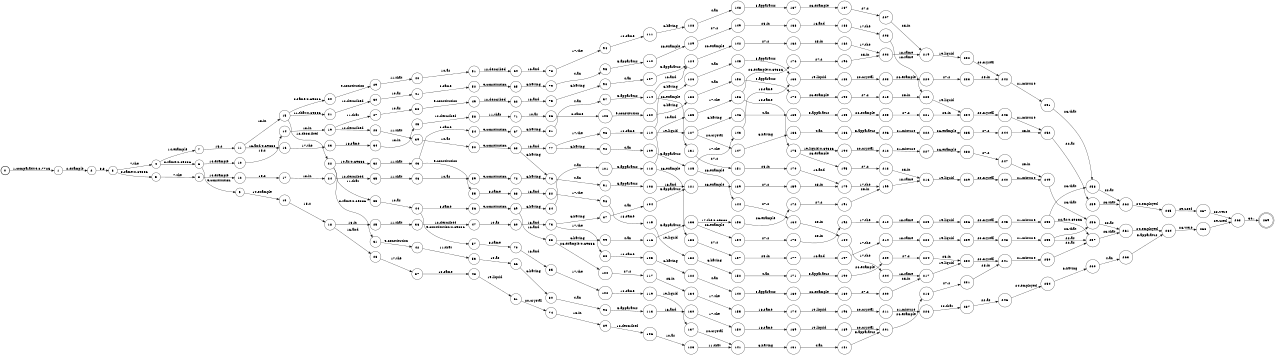 digraph FST {
rankdir = LR;
size = "8.5,11";
label = "";
center = 1;
orientation = Portrait;
ranksep = "0.4";
nodesep = "0.25";
0 [label = "0", shape = circle, style = bold, fontsize = 14]
	0 -> 1 [label = "1:comparative/2.7725", fontsize = 14];
1 [label = "1", shape = circle, style = solid, fontsize = 14]
	1 -> 2 [label = "2:example", fontsize = 14];
2 [label = "2", shape = circle, style = solid, fontsize = 14]
	2 -> 3 [label = "3:3", fontsize = 14];
3 [label = "3", shape = circle, style = solid, fontsize = 14]
	3 -> 4 [label = "7:the", fontsize = 14];
	3 -> 5 [label = "8:same/0.69336", fontsize = 14];
4 [label = "4", shape = circle, style = solid, fontsize = 14]
	4 -> 7 [label = "14:example", fontsize = 14];
	4 -> 6 [label = "8:same/0.69336", fontsize = 14];
5 [label = "5", shape = circle, style = solid, fontsize = 14]
	5 -> 8 [label = "7:the", fontsize = 14];
6 [label = "6", shape = circle, style = solid, fontsize = 14]
	6 -> 10 [label = "14:example", fontsize = 14];
	6 -> 9 [label = "9:constitution", fontsize = 14];
7 [label = "7", shape = circle, style = solid, fontsize = 14]
	7 -> 11 [label = "15:2", fontsize = 14];
8 [label = "8", shape = circle, style = solid, fontsize = 14]
	8 -> 12 [label = "14:example", fontsize = 14];
9 [label = "9", shape = circle, style = solid, fontsize = 14]
	9 -> 13 [label = "14:example", fontsize = 14];
10 [label = "10", shape = circle, style = solid, fontsize = 14]
	10 -> 14 [label = "15:2", fontsize = 14];
11 [label = "11", shape = circle, style = solid, fontsize = 14]
	11 -> 15 [label = "13:in", fontsize = 14];
	11 -> 16 [label = "16:and/0.69336", fontsize = 14];
12 [label = "12", shape = circle, style = solid, fontsize = 14]
	12 -> 17 [label = "15:2", fontsize = 14];
13 [label = "13", shape = circle, style = solid, fontsize = 14]
	13 -> 18 [label = "15:2", fontsize = 14];
14 [label = "14", shape = circle, style = solid, fontsize = 14]
	14 -> 19 [label = "13:in", fontsize = 14];
15 [label = "15", shape = circle, style = solid, fontsize = 14]
	15 -> 20 [label = "8:same/0.69336", fontsize = 14];
	15 -> 21 [label = "11:that/0.69336", fontsize = 14];
	15 -> 22 [label = "12:described", fontsize = 14];
16 [label = "16", shape = circle, style = solid, fontsize = 14]
	16 -> 23 [label = "17:the", fontsize = 14];
17 [label = "17", shape = circle, style = solid, fontsize = 14]
	17 -> 24 [label = "13:in", fontsize = 14];
18 [label = "18", shape = circle, style = solid, fontsize = 14]
	18 -> 25 [label = "13:in", fontsize = 14];
	18 -> 26 [label = "16:and", fontsize = 14];
19 [label = "19", shape = circle, style = solid, fontsize = 14]
	19 -> 27 [label = "11:that", fontsize = 14];
	19 -> 28 [label = "12:described", fontsize = 14];
20 [label = "20", shape = circle, style = solid, fontsize = 14]
	20 -> 29 [label = "9:constitution", fontsize = 14];
21 [label = "21", shape = circle, style = solid, fontsize = 14]
	21 -> 30 [label = "12:described", fontsize = 14];
22 [label = "22", shape = circle, style = solid, fontsize = 14]
	22 -> 31 [label = "8:same/0.69336", fontsize = 14];
	22 -> 32 [label = "10:as/0.69336", fontsize = 14];
	22 -> 33 [label = "11:that", fontsize = 14];
23 [label = "23", shape = circle, style = solid, fontsize = 14]
	23 -> 34 [label = "18:same", fontsize = 14];
24 [label = "24", shape = circle, style = solid, fontsize = 14]
	24 -> 35 [label = "12:described", fontsize = 14];
25 [label = "25", shape = circle, style = solid, fontsize = 14]
	25 -> 36 [label = "11:that", fontsize = 14];
26 [label = "26", shape = circle, style = solid, fontsize = 14]
	26 -> 37 [label = "17:the", fontsize = 14];
27 [label = "27", shape = circle, style = solid, fontsize = 14]
	27 -> 38 [label = "10:as", fontsize = 14];
28 [label = "28", shape = circle, style = solid, fontsize = 14]
	28 -> 39 [label = "11:that", fontsize = 14];
29 [label = "29", shape = circle, style = solid, fontsize = 14]
	29 -> 40 [label = "11:that", fontsize = 14];
30 [label = "30", shape = circle, style = solid, fontsize = 14]
	30 -> 41 [label = "10:as", fontsize = 14];
31 [label = "31", shape = circle, style = solid, fontsize = 14]
	31 -> 42 [label = "9:constitution", fontsize = 14];
32 [label = "32", shape = circle, style = solid, fontsize = 14]
	32 -> 43 [label = "11:that", fontsize = 14];
33 [label = "33", shape = circle, style = solid, fontsize = 14]
	33 -> 44 [label = "10:as", fontsize = 14];
34 [label = "34", shape = circle, style = solid, fontsize = 14]
	34 -> 45 [label = "13:in", fontsize = 14];
35 [label = "35", shape = circle, style = solid, fontsize = 14]
	35 -> 46 [label = "11:that", fontsize = 14];
36 [label = "36", shape = circle, style = solid, fontsize = 14]
	36 -> 47 [label = "12:described", fontsize = 14];
37 [label = "37", shape = circle, style = solid, fontsize = 14]
	37 -> 48 [label = "18:same", fontsize = 14];
38 [label = "38", shape = circle, style = solid, fontsize = 14]
	38 -> 49 [label = "9:constitution", fontsize = 14];
39 [label = "39", shape = circle, style = solid, fontsize = 14]
	39 -> 50 [label = "10:as", fontsize = 14];
40 [label = "40", shape = circle, style = solid, fontsize = 14]
	40 -> 51 [label = "10:as", fontsize = 14];
41 [label = "41", shape = circle, style = solid, fontsize = 14]
	41 -> 52 [label = "8:same", fontsize = 14];
42 [label = "42", shape = circle, style = solid, fontsize = 14]
	42 -> 53 [label = "11:that", fontsize = 14];
43 [label = "43", shape = circle, style = solid, fontsize = 14]
	43 -> 54 [label = "8:same", fontsize = 14];
	43 -> 55 [label = "9:constitution", fontsize = 14];
44 [label = "44", shape = circle, style = solid, fontsize = 14]
	44 -> 56 [label = "8:same", fontsize = 14];
	44 -> 57 [label = "9:constitution/0.69336", fontsize = 14];
45 [label = "45", shape = circle, style = solid, fontsize = 14]
	45 -> 58 [label = "12:described", fontsize = 14];
46 [label = "46", shape = circle, style = solid, fontsize = 14]
	46 -> 59 [label = "10:as", fontsize = 14];
47 [label = "47", shape = circle, style = solid, fontsize = 14]
	47 -> 60 [label = "10:as", fontsize = 14];
48 [label = "48", shape = circle, style = solid, fontsize = 14]
	48 -> 61 [label = "19:liquid", fontsize = 14];
49 [label = "49", shape = circle, style = solid, fontsize = 14]
	49 -> 62 [label = "12:described", fontsize = 14];
50 [label = "50", shape = circle, style = solid, fontsize = 14]
	50 -> 63 [label = "9:constitution", fontsize = 14];
51 [label = "51", shape = circle, style = solid, fontsize = 14]
	51 -> 64 [label = "12:described", fontsize = 14];
52 [label = "52", shape = circle, style = solid, fontsize = 14]
	52 -> 65 [label = "9:constitution", fontsize = 14];
53 [label = "53", shape = circle, style = solid, fontsize = 14]
	53 -> 66 [label = "10:as", fontsize = 14];
54 [label = "54", shape = circle, style = solid, fontsize = 14]
	54 -> 67 [label = "9:constitution", fontsize = 14];
55 [label = "55", shape = circle, style = solid, fontsize = 14]
	55 -> 68 [label = "8:same", fontsize = 14];
56 [label = "56", shape = circle, style = solid, fontsize = 14]
	56 -> 69 [label = "9:constitution", fontsize = 14];
57 [label = "57", shape = circle, style = solid, fontsize = 14]
	57 -> 70 [label = "8:same", fontsize = 14];
58 [label = "58", shape = circle, style = solid, fontsize = 14]
	58 -> 71 [label = "11:that", fontsize = 14];
59 [label = "59", shape = circle, style = solid, fontsize = 14]
	59 -> 72 [label = "9:constitution", fontsize = 14];
60 [label = "60", shape = circle, style = solid, fontsize = 14]
	60 -> 73 [label = "16:and", fontsize = 14];
61 [label = "61", shape = circle, style = solid, fontsize = 14]
	61 -> 74 [label = "20:crystal", fontsize = 14];
62 [label = "62", shape = circle, style = solid, fontsize = 14]
	62 -> 75 [label = "16:and", fontsize = 14];
63 [label = "63", shape = circle, style = solid, fontsize = 14]
	63 -> 76 [label = "6:having", fontsize = 14];
	63 -> 77 [label = "16:and", fontsize = 14];
64 [label = "64", shape = circle, style = solid, fontsize = 14]
	64 -> 78 [label = "16:and", fontsize = 14];
65 [label = "65", shape = circle, style = solid, fontsize = 14]
	65 -> 79 [label = "6:having", fontsize = 14];
66 [label = "66", shape = circle, style = solid, fontsize = 14]
	66 -> 80 [label = "6:having", fontsize = 14];
67 [label = "67", shape = circle, style = solid, fontsize = 14]
	67 -> 81 [label = "6:having", fontsize = 14];
68 [label = "68", shape = circle, style = solid, fontsize = 14]
	68 -> 82 [label = "16:and", fontsize = 14];
69 [label = "69", shape = circle, style = solid, fontsize = 14]
	69 -> 84 [label = "6:having", fontsize = 14];
	69 -> 83 [label = "16:and", fontsize = 14];
70 [label = "70", shape = circle, style = solid, fontsize = 14]
	70 -> 85 [label = "16:and", fontsize = 14];
71 [label = "71", shape = circle, style = solid, fontsize = 14]
	71 -> 86 [label = "10:as", fontsize = 14];
72 [label = "72", shape = circle, style = solid, fontsize = 14]
	72 -> 76 [label = "6:having", fontsize = 14];
73 [label = "73", shape = circle, style = solid, fontsize = 14]
	73 -> 87 [label = "6:having", fontsize = 14];
	73 -> 88 [label = "17:the", fontsize = 14];
74 [label = "74", shape = circle, style = solid, fontsize = 14]
	74 -> 89 [label = "13:in", fontsize = 14];
75 [label = "75", shape = circle, style = solid, fontsize = 14]
	75 -> 90 [label = "6:having", fontsize = 14];
76 [label = "76", shape = circle, style = solid, fontsize = 14]
	76 -> 91 [label = "4:an", fontsize = 14];
77 [label = "77", shape = circle, style = solid, fontsize = 14]
	77 -> 92 [label = "6:having", fontsize = 14];
	77 -> 93 [label = "17:the", fontsize = 14];
78 [label = "78", shape = circle, style = solid, fontsize = 14]
	78 -> 94 [label = "17:the", fontsize = 14];
79 [label = "79", shape = circle, style = solid, fontsize = 14]
	79 -> 95 [label = "4:an", fontsize = 14];
80 [label = "80", shape = circle, style = solid, fontsize = 14]
	80 -> 96 [label = "4:an", fontsize = 14];
81 [label = "81", shape = circle, style = solid, fontsize = 14]
	81 -> 97 [label = "4:an", fontsize = 14];
82 [label = "82", shape = circle, style = solid, fontsize = 14]
	82 -> 98 [label = "17:the", fontsize = 14];
83 [label = "83", shape = circle, style = solid, fontsize = 14]
	83 -> 100 [label = "26:example/0.69336", fontsize = 14];
	83 -> 99 [label = "6:having", fontsize = 14];
84 [label = "84", shape = circle, style = solid, fontsize = 14]
	84 -> 101 [label = "4:an", fontsize = 14];
85 [label = "85", shape = circle, style = solid, fontsize = 14]
	85 -> 102 [label = "17:the", fontsize = 14];
86 [label = "86", shape = circle, style = solid, fontsize = 14]
	86 -> 103 [label = "8:same", fontsize = 14];
87 [label = "87", shape = circle, style = solid, fontsize = 14]
	87 -> 104 [label = "4:an", fontsize = 14];
88 [label = "88", shape = circle, style = solid, fontsize = 14]
	88 -> 105 [label = "18:same", fontsize = 14];
89 [label = "89", shape = circle, style = solid, fontsize = 14]
	89 -> 106 [label = "12:described", fontsize = 14];
90 [label = "90", shape = circle, style = solid, fontsize = 14]
	90 -> 107 [label = "4:an", fontsize = 14];
91 [label = "91", shape = circle, style = solid, fontsize = 14]
	91 -> 108 [label = "5:apparatus", fontsize = 14];
92 [label = "92", shape = circle, style = solid, fontsize = 14]
	92 -> 109 [label = "4:an", fontsize = 14];
93 [label = "93", shape = circle, style = solid, fontsize = 14]
	93 -> 110 [label = "18:same", fontsize = 14];
94 [label = "94", shape = circle, style = solid, fontsize = 14]
	94 -> 111 [label = "18:same", fontsize = 14];
95 [label = "95", shape = circle, style = solid, fontsize = 14]
	95 -> 112 [label = "5:apparatus", fontsize = 14];
96 [label = "96", shape = circle, style = solid, fontsize = 14]
	96 -> 113 [label = "5:apparatus", fontsize = 14];
97 [label = "97", shape = circle, style = solid, fontsize = 14]
	97 -> 114 [label = "5:apparatus", fontsize = 14];
98 [label = "98", shape = circle, style = solid, fontsize = 14]
	98 -> 115 [label = "18:same", fontsize = 14];
99 [label = "99", shape = circle, style = solid, fontsize = 14]
	99 -> 116 [label = "4:an", fontsize = 14];
100 [label = "100", shape = circle, style = solid, fontsize = 14]
	100 -> 117 [label = "27:2", fontsize = 14];
101 [label = "101", shape = circle, style = solid, fontsize = 14]
	101 -> 118 [label = "5:apparatus", fontsize = 14];
102 [label = "102", shape = circle, style = solid, fontsize = 14]
	102 -> 119 [label = "18:same", fontsize = 14];
103 [label = "103", shape = circle, style = solid, fontsize = 14]
	103 -> 120 [label = "9:constitution", fontsize = 14];
104 [label = "104", shape = circle, style = solid, fontsize = 14]
	104 -> 121 [label = "5:apparatus", fontsize = 14];
105 [label = "105", shape = circle, style = solid, fontsize = 14]
	105 -> 122 [label = "6:having", fontsize = 14];
106 [label = "106", shape = circle, style = solid, fontsize = 14]
	106 -> 123 [label = "10:as", fontsize = 14];
107 [label = "107", shape = circle, style = solid, fontsize = 14]
	107 -> 124 [label = "5:apparatus", fontsize = 14];
108 [label = "108", shape = circle, style = solid, fontsize = 14]
	108 -> 121 [label = "16:and", fontsize = 14];
109 [label = "109", shape = circle, style = solid, fontsize = 14]
	109 -> 125 [label = "5:apparatus", fontsize = 14];
110 [label = "110", shape = circle, style = solid, fontsize = 14]
	110 -> 126 [label = "6:having", fontsize = 14];
	110 -> 127 [label = "19:liquid", fontsize = 14];
111 [label = "111", shape = circle, style = solid, fontsize = 14]
	111 -> 128 [label = "6:having", fontsize = 14];
112 [label = "112", shape = circle, style = solid, fontsize = 14]
	112 -> 129 [label = "26:example", fontsize = 14];
113 [label = "113", shape = circle, style = solid, fontsize = 14]
	113 -> 130 [label = "16:and", fontsize = 14];
114 [label = "114", shape = circle, style = solid, fontsize = 14]
	114 -> 131 [label = "26:example", fontsize = 14];
	114 -> 124 [label = "16:and", fontsize = 14];
115 [label = "115", shape = circle, style = solid, fontsize = 14]
	115 -> 132 [label = "19:liquid", fontsize = 14];
116 [label = "116", shape = circle, style = solid, fontsize = 14]
	116 -> 133 [label = "5:apparatus", fontsize = 14];
117 [label = "117", shape = circle, style = solid, fontsize = 14]
	117 -> 134 [label = "25:in", fontsize = 14];
118 [label = "118", shape = circle, style = solid, fontsize = 14]
	118 -> 136 [label = "26:example", fontsize = 14];
	118 -> 135 [label = "16:and", fontsize = 14];
119 [label = "119", shape = circle, style = solid, fontsize = 14]
	119 -> 137 [label = "19:liquid", fontsize = 14];
120 [label = "120", shape = circle, style = solid, fontsize = 14]
	120 -> 138 [label = "6:having", fontsize = 14];
121 [label = "121", shape = circle, style = solid, fontsize = 14]
	121 -> 139 [label = "26:example", fontsize = 14];
122 [label = "122", shape = circle, style = solid, fontsize = 14]
	122 -> 140 [label = "4:an", fontsize = 14];
123 [label = "123", shape = circle, style = solid, fontsize = 14]
	123 -> 141 [label = "11:that", fontsize = 14];
124 [label = "124", shape = circle, style = solid, fontsize = 14]
	124 -> 142 [label = "26:example", fontsize = 14];
125 [label = "125", shape = circle, style = solid, fontsize = 14]
	125 -> 144 [label = "26:example", fontsize = 14];
	125 -> 143 [label = "17:the", fontsize = 14];
126 [label = "126", shape = circle, style = solid, fontsize = 14]
	126 -> 145 [label = "4:an", fontsize = 14];
127 [label = "127", shape = circle, style = solid, fontsize = 14]
	127 -> 146 [label = "6:having", fontsize = 14];
	127 -> 147 [label = "20:crystal", fontsize = 14];
128 [label = "128", shape = circle, style = solid, fontsize = 14]
	128 -> 148 [label = "4:an", fontsize = 14];
129 [label = "129", shape = circle, style = solid, fontsize = 14]
	129 -> 149 [label = "27:2", fontsize = 14];
130 [label = "130", shape = circle, style = solid, fontsize = 14]
	130 -> 150 [label = "17:the", fontsize = 14];
131 [label = "131", shape = circle, style = solid, fontsize = 14]
	131 -> 151 [label = "27:2", fontsize = 14];
132 [label = "132", shape = circle, style = solid, fontsize = 14]
	132 -> 152 [label = "6:having", fontsize = 14];
133 [label = "133", shape = circle, style = solid, fontsize = 14]
	133 -> 154 [label = "26:example", fontsize = 14];
	133 -> 153 [label = "17:the/0.69336", fontsize = 14];
134 [label = "134", shape = circle, style = solid, fontsize = 14]
	134 -> 155 [label = "17:the", fontsize = 14];
135 [label = "135", shape = circle, style = solid, fontsize = 14]
	135 -> 156 [label = "17:the", fontsize = 14];
136 [label = "136", shape = circle, style = solid, fontsize = 14]
	136 -> 157 [label = "27:2", fontsize = 14];
137 [label = "137", shape = circle, style = solid, fontsize = 14]
	137 -> 141 [label = "20:crystal", fontsize = 14];
138 [label = "138", shape = circle, style = solid, fontsize = 14]
	138 -> 158 [label = "4:an", fontsize = 14];
139 [label = "139", shape = circle, style = solid, fontsize = 14]
	139 -> 159 [label = "27:2", fontsize = 14];
140 [label = "140", shape = circle, style = solid, fontsize = 14]
	140 -> 160 [label = "5:apparatus", fontsize = 14];
141 [label = "141", shape = circle, style = solid, fontsize = 14]
	141 -> 161 [label = "6:having", fontsize = 14];
142 [label = "142", shape = circle, style = solid, fontsize = 14]
	142 -> 162 [label = "27:2", fontsize = 14];
143 [label = "143", shape = circle, style = solid, fontsize = 14]
	143 -> 163 [label = "18:same", fontsize = 14];
144 [label = "144", shape = circle, style = solid, fontsize = 14]
	144 -> 164 [label = "27:2", fontsize = 14];
145 [label = "145", shape = circle, style = solid, fontsize = 14]
	145 -> 163 [label = "5:apparatus", fontsize = 14];
146 [label = "146", shape = circle, style = solid, fontsize = 14]
	146 -> 165 [label = "4:an", fontsize = 14];
147 [label = "147", shape = circle, style = solid, fontsize = 14]
	147 -> 166 [label = "6:having", fontsize = 14];
148 [label = "148", shape = circle, style = solid, fontsize = 14]
	148 -> 167 [label = "5:apparatus", fontsize = 14];
149 [label = "149", shape = circle, style = solid, fontsize = 14]
	149 -> 168 [label = "25:in", fontsize = 14];
150 [label = "150", shape = circle, style = solid, fontsize = 14]
	150 -> 169 [label = "18:same", fontsize = 14];
151 [label = "151", shape = circle, style = solid, fontsize = 14]
	151 -> 170 [label = "25:in", fontsize = 14];
152 [label = "152", shape = circle, style = solid, fontsize = 14]
	152 -> 171 [label = "4:an", fontsize = 14];
153 [label = "153", shape = circle, style = solid, fontsize = 14]
	153 -> 172 [label = "26:example", fontsize = 14];
154 [label = "154", shape = circle, style = solid, fontsize = 14]
	154 -> 173 [label = "27:2", fontsize = 14];
155 [label = "155", shape = circle, style = solid, fontsize = 14]
	155 -> 174 [label = "18:same", fontsize = 14];
156 [label = "156", shape = circle, style = solid, fontsize = 14]
	156 -> 176 [label = "26:example/0.69336", fontsize = 14];
	156 -> 175 [label = "18:same", fontsize = 14];
157 [label = "157", shape = circle, style = solid, fontsize = 14]
	157 -> 177 [label = "25:in", fontsize = 14];
158 [label = "158", shape = circle, style = solid, fontsize = 14]
	158 -> 178 [label = "5:apparatus", fontsize = 14];
159 [label = "159", shape = circle, style = solid, fontsize = 14]
	159 -> 179 [label = "25:in", fontsize = 14];
160 [label = "160", shape = circle, style = solid, fontsize = 14]
	160 -> 180 [label = "26:example", fontsize = 14];
161 [label = "161", shape = circle, style = solid, fontsize = 14]
	161 -> 181 [label = "4:an", fontsize = 14];
162 [label = "162", shape = circle, style = solid, fontsize = 14]
	162 -> 182 [label = "25:in", fontsize = 14];
163 [label = "163", shape = circle, style = solid, fontsize = 14]
	163 -> 183 [label = "19:liquid", fontsize = 14];
164 [label = "164", shape = circle, style = solid, fontsize = 14]
	164 -> 184 [label = "25:in", fontsize = 14];
165 [label = "165", shape = circle, style = solid, fontsize = 14]
	165 -> 185 [label = "5:apparatus", fontsize = 14];
166 [label = "166", shape = circle, style = solid, fontsize = 14]
	166 -> 186 [label = "4:an", fontsize = 14];
167 [label = "167", shape = circle, style = solid, fontsize = 14]
	167 -> 187 [label = "26:example", fontsize = 14];
168 [label = "168", shape = circle, style = solid, fontsize = 14]
	168 -> 188 [label = "16:and", fontsize = 14];
169 [label = "169", shape = circle, style = solid, fontsize = 14]
	169 -> 189 [label = "19:liquid", fontsize = 14];
170 [label = "170", shape = circle, style = solid, fontsize = 14]
	170 -> 179 [label = "16:and", fontsize = 14];
171 [label = "171", shape = circle, style = solid, fontsize = 14]
	171 -> 190 [label = "5:apparatus", fontsize = 14];
172 [label = "172", shape = circle, style = solid, fontsize = 14]
	172 -> 191 [label = "27:2", fontsize = 14];
173 [label = "173", shape = circle, style = solid, fontsize = 14]
	173 -> 192 [label = "25:in", fontsize = 14];
174 [label = "174", shape = circle, style = solid, fontsize = 14]
	174 -> 193 [label = "19:liquid", fontsize = 14];
175 [label = "175", shape = circle, style = solid, fontsize = 14]
	175 -> 195 [label = "26:example", fontsize = 14];
	175 -> 194 [label = "19:liquid/0.69336", fontsize = 14];
176 [label = "176", shape = circle, style = solid, fontsize = 14]
	176 -> 196 [label = "27:2", fontsize = 14];
177 [label = "177", shape = circle, style = solid, fontsize = 14]
	177 -> 197 [label = "16:and", fontsize = 14];
178 [label = "178", shape = circle, style = solid, fontsize = 14]
	178 -> 198 [label = "26:example", fontsize = 14];
179 [label = "179", shape = circle, style = solid, fontsize = 14]
	179 -> 199 [label = "17:the", fontsize = 14];
180 [label = "180", shape = circle, style = solid, fontsize = 14]
	180 -> 200 [label = "27:2", fontsize = 14];
181 [label = "181", shape = circle, style = solid, fontsize = 14]
	181 -> 201 [label = "5:apparatus", fontsize = 14];
182 [label = "182", shape = circle, style = solid, fontsize = 14]
	182 -> 202 [label = "17:the", fontsize = 14];
183 [label = "183", shape = circle, style = solid, fontsize = 14]
	183 -> 203 [label = "20:crystal", fontsize = 14];
184 [label = "184", shape = circle, style = solid, fontsize = 14]
	184 -> 204 [label = "17:the", fontsize = 14];
185 [label = "185", shape = circle, style = solid, fontsize = 14]
	185 -> 205 [label = "26:example", fontsize = 14];
186 [label = "186", shape = circle, style = solid, fontsize = 14]
	186 -> 206 [label = "5:apparatus", fontsize = 14];
187 [label = "187", shape = circle, style = solid, fontsize = 14]
	187 -> 207 [label = "27:2", fontsize = 14];
188 [label = "188", shape = circle, style = solid, fontsize = 14]
	188 -> 208 [label = "17:the", fontsize = 14];
189 [label = "189", shape = circle, style = solid, fontsize = 14]
	189 -> 201 [label = "20:crystal", fontsize = 14];
190 [label = "190", shape = circle, style = solid, fontsize = 14]
	190 -> 209 [label = "26:example", fontsize = 14];
191 [label = "191", shape = circle, style = solid, fontsize = 14]
	191 -> 199 [label = "25:in", fontsize = 14];
192 [label = "192", shape = circle, style = solid, fontsize = 14]
	192 -> 210 [label = "17:the", fontsize = 14];
193 [label = "193", shape = circle, style = solid, fontsize = 14]
	193 -> 211 [label = "20:crystal", fontsize = 14];
194 [label = "194", shape = circle, style = solid, fontsize = 14]
	194 -> 212 [label = "20:crystal", fontsize = 14];
195 [label = "195", shape = circle, style = solid, fontsize = 14]
	195 -> 213 [label = "27:2", fontsize = 14];
196 [label = "196", shape = circle, style = solid, fontsize = 14]
	196 -> 202 [label = "25:in", fontsize = 14];
197 [label = "197", shape = circle, style = solid, fontsize = 14]
	197 -> 214 [label = "17:the", fontsize = 14];
198 [label = "198", shape = circle, style = solid, fontsize = 14]
	198 -> 215 [label = "27:2", fontsize = 14];
199 [label = "199", shape = circle, style = solid, fontsize = 14]
	199 -> 216 [label = "18:same", fontsize = 14];
200 [label = "200", shape = circle, style = solid, fontsize = 14]
	200 -> 217 [label = "25:in", fontsize = 14];
201 [label = "201", shape = circle, style = solid, fontsize = 14]
	201 -> 218 [label = "26:example", fontsize = 14];
202 [label = "202", shape = circle, style = solid, fontsize = 14]
	202 -> 219 [label = "18:same", fontsize = 14];
203 [label = "203", shape = circle, style = solid, fontsize = 14]
	203 -> 220 [label = "26:example", fontsize = 14];
204 [label = "204", shape = circle, style = solid, fontsize = 14]
	204 -> 217 [label = "18:same", fontsize = 14];
205 [label = "205", shape = circle, style = solid, fontsize = 14]
	205 -> 221 [label = "27:2", fontsize = 14];
206 [label = "206", shape = circle, style = solid, fontsize = 14]
	206 -> 222 [label = "21:mixture", fontsize = 14];
207 [label = "207", shape = circle, style = solid, fontsize = 14]
	207 -> 219 [label = "25:in", fontsize = 14];
208 [label = "208", shape = circle, style = solid, fontsize = 14]
	208 -> 223 [label = "18:same", fontsize = 14];
209 [label = "209", shape = circle, style = solid, fontsize = 14]
	209 -> 224 [label = "27:2", fontsize = 14];
210 [label = "210", shape = circle, style = solid, fontsize = 14]
	210 -> 225 [label = "18:same", fontsize = 14];
211 [label = "211", shape = circle, style = solid, fontsize = 14]
	211 -> 226 [label = "21:mixture", fontsize = 14];
212 [label = "212", shape = circle, style = solid, fontsize = 14]
	212 -> 227 [label = "21:mixture", fontsize = 14];
213 [label = "213", shape = circle, style = solid, fontsize = 14]
	213 -> 216 [label = "25:in", fontsize = 14];
214 [label = "214", shape = circle, style = solid, fontsize = 14]
	214 -> 228 [label = "18:same", fontsize = 14];
215 [label = "215", shape = circle, style = solid, fontsize = 14]
	215 -> 223 [label = "25:in", fontsize = 14];
216 [label = "216", shape = circle, style = solid, fontsize = 14]
	216 -> 229 [label = "19:liquid", fontsize = 14];
217 [label = "217", shape = circle, style = solid, fontsize = 14]
	217 -> 230 [label = "19:liquid", fontsize = 14];
218 [label = "218", shape = circle, style = solid, fontsize = 14]
	218 -> 231 [label = "27:2", fontsize = 14];
219 [label = "219", shape = circle, style = solid, fontsize = 14]
	219 -> 232 [label = "19:liquid", fontsize = 14];
220 [label = "220", shape = circle, style = solid, fontsize = 14]
	220 -> 233 [label = "27:2", fontsize = 14];
221 [label = "221", shape = circle, style = solid, fontsize = 14]
	221 -> 234 [label = "25:in", fontsize = 14];
222 [label = "222", shape = circle, style = solid, fontsize = 14]
	222 -> 235 [label = "26:example", fontsize = 14];
223 [label = "223", shape = circle, style = solid, fontsize = 14]
	223 -> 234 [label = "19:liquid", fontsize = 14];
224 [label = "224", shape = circle, style = solid, fontsize = 14]
	224 -> 230 [label = "25:in", fontsize = 14];
225 [label = "225", shape = circle, style = solid, fontsize = 14]
	225 -> 236 [label = "19:liquid", fontsize = 14];
226 [label = "226", shape = circle, style = solid, fontsize = 14]
	226 -> 237 [label = "23:that", fontsize = 14];
227 [label = "227", shape = circle, style = solid, fontsize = 14]
	227 -> 238 [label = "26:example", fontsize = 14];
228 [label = "228", shape = circle, style = solid, fontsize = 14]
	228 -> 239 [label = "19:liquid", fontsize = 14];
229 [label = "229", shape = circle, style = solid, fontsize = 14]
	229 -> 240 [label = "20:crystal", fontsize = 14];
230 [label = "230", shape = circle, style = solid, fontsize = 14]
	230 -> 241 [label = "20:crystal", fontsize = 14];
231 [label = "231", shape = circle, style = solid, fontsize = 14]
	231 -> 241 [label = "25:in", fontsize = 14];
232 [label = "232", shape = circle, style = solid, fontsize = 14]
	232 -> 242 [label = "20:crystal", fontsize = 14];
233 [label = "233", shape = circle, style = solid, fontsize = 14]
	233 -> 242 [label = "25:in", fontsize = 14];
234 [label = "234", shape = circle, style = solid, fontsize = 14]
	234 -> 243 [label = "20:crystal", fontsize = 14];
235 [label = "235", shape = circle, style = solid, fontsize = 14]
	235 -> 244 [label = "27:2", fontsize = 14];
236 [label = "236", shape = circle, style = solid, fontsize = 14]
	236 -> 245 [label = "20:crystal", fontsize = 14];
237 [label = "237", shape = circle, style = solid, fontsize = 14]
	237 -> 246 [label = "22:as", fontsize = 14];
238 [label = "238", shape = circle, style = solid, fontsize = 14]
	238 -> 247 [label = "27:2", fontsize = 14];
239 [label = "239", shape = circle, style = solid, fontsize = 14]
	239 -> 248 [label = "20:crystal", fontsize = 14];
240 [label = "240", shape = circle, style = solid, fontsize = 14]
	240 -> 249 [label = "21:mixture", fontsize = 14];
241 [label = "241", shape = circle, style = solid, fontsize = 14]
	241 -> 250 [label = "21:mixture", fontsize = 14];
242 [label = "242", shape = circle, style = solid, fontsize = 14]
	242 -> 251 [label = "21:mixture", fontsize = 14];
243 [label = "243", shape = circle, style = solid, fontsize = 14]
	243 -> 252 [label = "21:mixture", fontsize = 14];
244 [label = "244", shape = circle, style = solid, fontsize = 14]
	244 -> 252 [label = "25:in", fontsize = 14];
245 [label = "245", shape = circle, style = solid, fontsize = 14]
	245 -> 253 [label = "21:mixture", fontsize = 14];
246 [label = "246", shape = circle, style = solid, fontsize = 14]
	246 -> 254 [label = "24:employed", fontsize = 14];
247 [label = "247", shape = circle, style = solid, fontsize = 14]
	247 -> 249 [label = "25:in", fontsize = 14];
248 [label = "248", shape = circle, style = solid, fontsize = 14]
	248 -> 255 [label = "21:mixture", fontsize = 14];
249 [label = "249", shape = circle, style = solid, fontsize = 14]
	249 -> 256 [label = "23:that", fontsize = 14];
250 [label = "250", shape = circle, style = solid, fontsize = 14]
	250 -> 257 [label = "22:as", fontsize = 14];
251 [label = "251", shape = circle, style = solid, fontsize = 14]
	251 -> 258 [label = "23:that", fontsize = 14];
252 [label = "252", shape = circle, style = solid, fontsize = 14]
	252 -> 259 [label = "22:as", fontsize = 14];
253 [label = "253", shape = circle, style = solid, fontsize = 14]
	253 -> 257 [label = "22:as/0.69336", fontsize = 14];
	253 -> 258 [label = "23:that", fontsize = 14];
254 [label = "254", shape = circle, style = solid, fontsize = 14]
	254 -> 260 [label = "6:having", fontsize = 14];
255 [label = "255", shape = circle, style = solid, fontsize = 14]
	255 -> 257 [label = "22:as", fontsize = 14];
	255 -> 256 [label = "23:that", fontsize = 14];
256 [label = "256", shape = circle, style = solid, fontsize = 14]
	256 -> 261 [label = "22:as", fontsize = 14];
257 [label = "257", shape = circle, style = solid, fontsize = 14]
	257 -> 261 [label = "23:that", fontsize = 14];
258 [label = "258", shape = circle, style = solid, fontsize = 14]
	258 -> 262 [label = "22:as", fontsize = 14];
259 [label = "259", shape = circle, style = solid, fontsize = 14]
	259 -> 262 [label = "23:that", fontsize = 14];
260 [label = "260", shape = circle, style = solid, fontsize = 14]
	260 -> 263 [label = "4:an", fontsize = 14];
261 [label = "261", shape = circle, style = solid, fontsize = 14]
	261 -> 264 [label = "24:employed", fontsize = 14];
262 [label = "262", shape = circle, style = solid, fontsize = 14]
	262 -> 265 [label = "24:employed", fontsize = 14];
263 [label = "263", shape = circle, style = solid, fontsize = 14]
	263 -> 264 [label = "5:apparatus", fontsize = 14];
264 [label = "264", shape = circle, style = solid, fontsize = 14]
	264 -> 266 [label = "28:were", fontsize = 14];
265 [label = "265", shape = circle, style = solid, fontsize = 14]
	265 -> 267 [label = "29:used", fontsize = 14];
266 [label = "266", shape = circle, style = solid, fontsize = 14]
	266 -> 268 [label = "29:used", fontsize = 14];
267 [label = "267", shape = circle, style = solid, fontsize = 14]
	267 -> 268 [label = "28:were", fontsize = 14];
268 [label = "268", shape = circle, style = solid, fontsize = 14]
	268 -> 269 [label = "30:.", fontsize = 14];
269 [label = "269", shape = doublecircle, style = solid, fontsize = 14]
}
